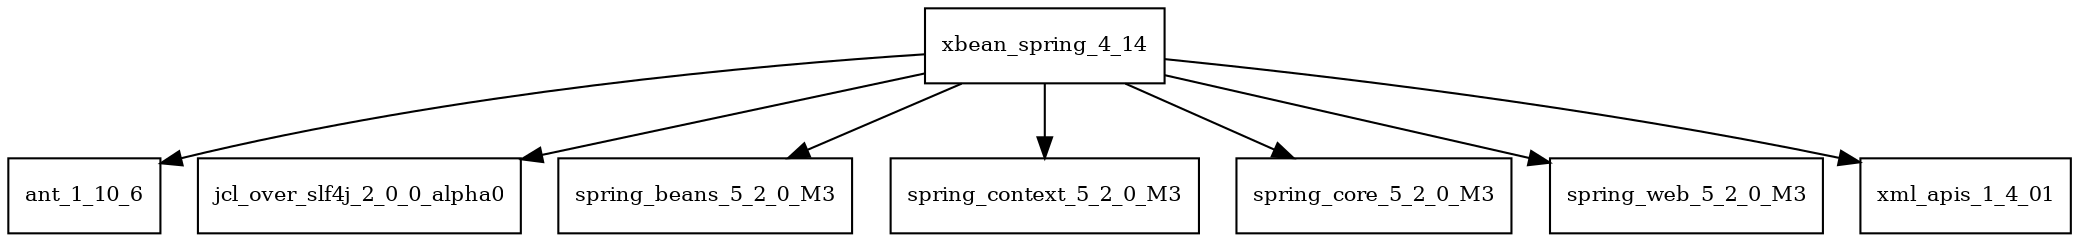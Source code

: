 digraph xbean_spring_4_14_dependencies {
  node [shape = box, fontsize=10.0];
  xbean_spring_4_14 -> ant_1_10_6;
  xbean_spring_4_14 -> jcl_over_slf4j_2_0_0_alpha0;
  xbean_spring_4_14 -> spring_beans_5_2_0_M3;
  xbean_spring_4_14 -> spring_context_5_2_0_M3;
  xbean_spring_4_14 -> spring_core_5_2_0_M3;
  xbean_spring_4_14 -> spring_web_5_2_0_M3;
  xbean_spring_4_14 -> xml_apis_1_4_01;
}
